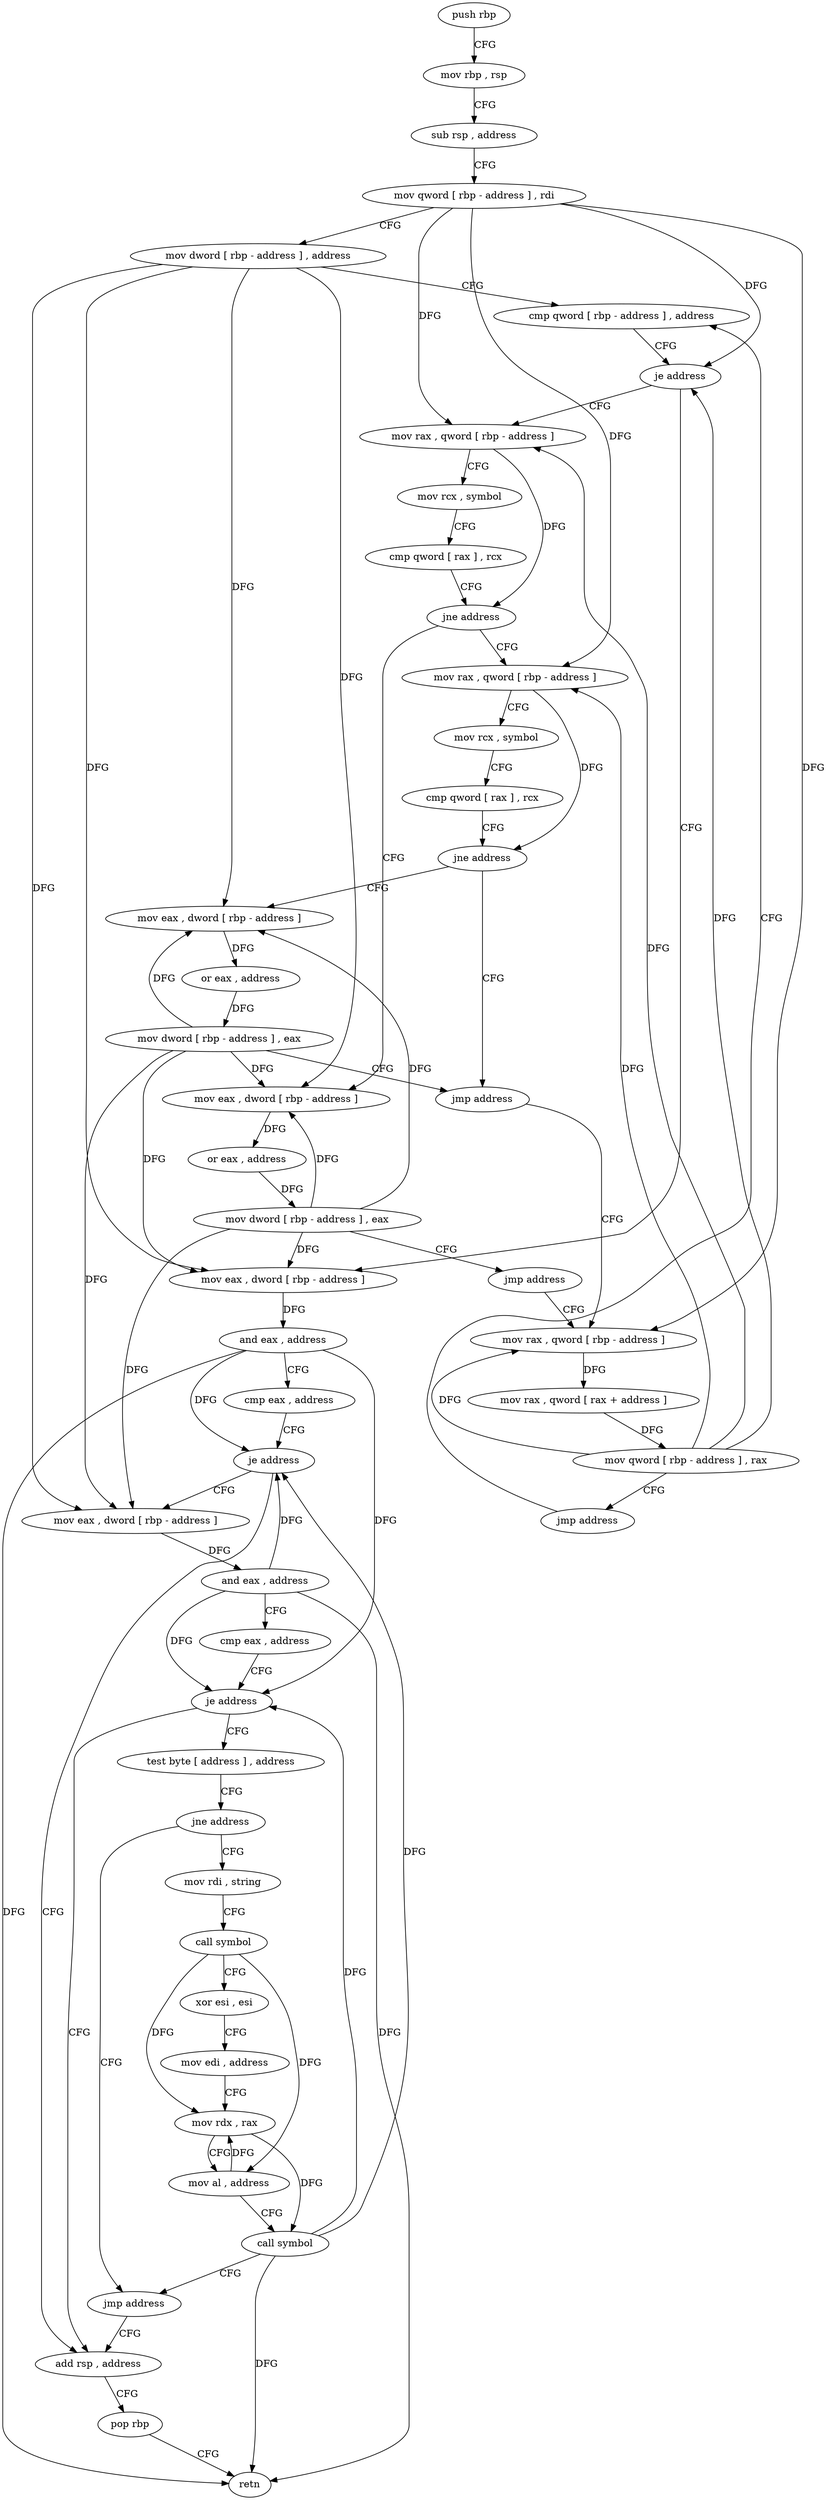digraph "func" {
"4264192" [label = "push rbp" ]
"4264193" [label = "mov rbp , rsp" ]
"4264196" [label = "sub rsp , address" ]
"4264200" [label = "mov qword [ rbp - address ] , rdi" ]
"4264204" [label = "mov dword [ rbp - address ] , address" ]
"4264211" [label = "cmp qword [ rbp - address ] , address" ]
"4264316" [label = "mov eax , dword [ rbp - address ]" ]
"4264319" [label = "and eax , address" ]
"4264322" [label = "cmp eax , address" ]
"4264325" [label = "je address" ]
"4264397" [label = "add rsp , address" ]
"4264331" [label = "mov eax , dword [ rbp - address ]" ]
"4264222" [label = "mov rax , qword [ rbp - address ]" ]
"4264226" [label = "mov rcx , symbol" ]
"4264236" [label = "cmp qword [ rax ] , rcx" ]
"4264239" [label = "jne address" ]
"4264259" [label = "mov rax , qword [ rbp - address ]" ]
"4264245" [label = "mov eax , dword [ rbp - address ]" ]
"4264401" [label = "pop rbp" ]
"4264402" [label = "retn" ]
"4264334" [label = "and eax , address" ]
"4264337" [label = "cmp eax , address" ]
"4264340" [label = "je address" ]
"4264346" [label = "test byte [ address ] , address" ]
"4264263" [label = "mov rcx , symbol" ]
"4264273" [label = "cmp qword [ rax ] , rcx" ]
"4264276" [label = "jne address" ]
"4264291" [label = "jmp address" ]
"4264282" [label = "mov eax , dword [ rbp - address ]" ]
"4264248" [label = "or eax , address" ]
"4264251" [label = "mov dword [ rbp - address ] , eax" ]
"4264254" [label = "jmp address" ]
"4264296" [label = "mov rax , qword [ rbp - address ]" ]
"4264354" [label = "jne address" ]
"4264392" [label = "jmp address" ]
"4264360" [label = "mov rdi , string" ]
"4264285" [label = "or eax , address" ]
"4264288" [label = "mov dword [ rbp - address ] , eax" ]
"4264300" [label = "mov rax , qword [ rax + address ]" ]
"4264307" [label = "mov qword [ rbp - address ] , rax" ]
"4264311" [label = "jmp address" ]
"4264370" [label = "call symbol" ]
"4264375" [label = "xor esi , esi" ]
"4264377" [label = "mov edi , address" ]
"4264382" [label = "mov rdx , rax" ]
"4264385" [label = "mov al , address" ]
"4264387" [label = "call symbol" ]
"4264216" [label = "je address" ]
"4264192" -> "4264193" [ label = "CFG" ]
"4264193" -> "4264196" [ label = "CFG" ]
"4264196" -> "4264200" [ label = "CFG" ]
"4264200" -> "4264204" [ label = "CFG" ]
"4264200" -> "4264216" [ label = "DFG" ]
"4264200" -> "4264222" [ label = "DFG" ]
"4264200" -> "4264259" [ label = "DFG" ]
"4264200" -> "4264296" [ label = "DFG" ]
"4264204" -> "4264211" [ label = "CFG" ]
"4264204" -> "4264316" [ label = "DFG" ]
"4264204" -> "4264331" [ label = "DFG" ]
"4264204" -> "4264245" [ label = "DFG" ]
"4264204" -> "4264282" [ label = "DFG" ]
"4264211" -> "4264216" [ label = "CFG" ]
"4264316" -> "4264319" [ label = "DFG" ]
"4264319" -> "4264322" [ label = "CFG" ]
"4264319" -> "4264325" [ label = "DFG" ]
"4264319" -> "4264402" [ label = "DFG" ]
"4264319" -> "4264340" [ label = "DFG" ]
"4264322" -> "4264325" [ label = "CFG" ]
"4264325" -> "4264397" [ label = "CFG" ]
"4264325" -> "4264331" [ label = "CFG" ]
"4264397" -> "4264401" [ label = "CFG" ]
"4264331" -> "4264334" [ label = "DFG" ]
"4264222" -> "4264226" [ label = "CFG" ]
"4264222" -> "4264239" [ label = "DFG" ]
"4264226" -> "4264236" [ label = "CFG" ]
"4264236" -> "4264239" [ label = "CFG" ]
"4264239" -> "4264259" [ label = "CFG" ]
"4264239" -> "4264245" [ label = "CFG" ]
"4264259" -> "4264263" [ label = "CFG" ]
"4264259" -> "4264276" [ label = "DFG" ]
"4264245" -> "4264248" [ label = "DFG" ]
"4264401" -> "4264402" [ label = "CFG" ]
"4264334" -> "4264337" [ label = "CFG" ]
"4264334" -> "4264325" [ label = "DFG" ]
"4264334" -> "4264402" [ label = "DFG" ]
"4264334" -> "4264340" [ label = "DFG" ]
"4264337" -> "4264340" [ label = "CFG" ]
"4264340" -> "4264397" [ label = "CFG" ]
"4264340" -> "4264346" [ label = "CFG" ]
"4264346" -> "4264354" [ label = "CFG" ]
"4264263" -> "4264273" [ label = "CFG" ]
"4264273" -> "4264276" [ label = "CFG" ]
"4264276" -> "4264291" [ label = "CFG" ]
"4264276" -> "4264282" [ label = "CFG" ]
"4264291" -> "4264296" [ label = "CFG" ]
"4264282" -> "4264285" [ label = "DFG" ]
"4264248" -> "4264251" [ label = "DFG" ]
"4264251" -> "4264254" [ label = "CFG" ]
"4264251" -> "4264316" [ label = "DFG" ]
"4264251" -> "4264331" [ label = "DFG" ]
"4264251" -> "4264245" [ label = "DFG" ]
"4264251" -> "4264282" [ label = "DFG" ]
"4264254" -> "4264296" [ label = "CFG" ]
"4264296" -> "4264300" [ label = "DFG" ]
"4264354" -> "4264392" [ label = "CFG" ]
"4264354" -> "4264360" [ label = "CFG" ]
"4264392" -> "4264397" [ label = "CFG" ]
"4264360" -> "4264370" [ label = "CFG" ]
"4264285" -> "4264288" [ label = "DFG" ]
"4264288" -> "4264291" [ label = "CFG" ]
"4264288" -> "4264316" [ label = "DFG" ]
"4264288" -> "4264331" [ label = "DFG" ]
"4264288" -> "4264245" [ label = "DFG" ]
"4264288" -> "4264282" [ label = "DFG" ]
"4264300" -> "4264307" [ label = "DFG" ]
"4264307" -> "4264311" [ label = "CFG" ]
"4264307" -> "4264216" [ label = "DFG" ]
"4264307" -> "4264222" [ label = "DFG" ]
"4264307" -> "4264259" [ label = "DFG" ]
"4264307" -> "4264296" [ label = "DFG" ]
"4264311" -> "4264211" [ label = "CFG" ]
"4264370" -> "4264375" [ label = "CFG" ]
"4264370" -> "4264382" [ label = "DFG" ]
"4264370" -> "4264385" [ label = "DFG" ]
"4264375" -> "4264377" [ label = "CFG" ]
"4264377" -> "4264382" [ label = "CFG" ]
"4264382" -> "4264385" [ label = "CFG" ]
"4264382" -> "4264387" [ label = "DFG" ]
"4264385" -> "4264387" [ label = "CFG" ]
"4264385" -> "4264382" [ label = "DFG" ]
"4264387" -> "4264392" [ label = "CFG" ]
"4264387" -> "4264325" [ label = "DFG" ]
"4264387" -> "4264340" [ label = "DFG" ]
"4264387" -> "4264402" [ label = "DFG" ]
"4264216" -> "4264316" [ label = "CFG" ]
"4264216" -> "4264222" [ label = "CFG" ]
}
